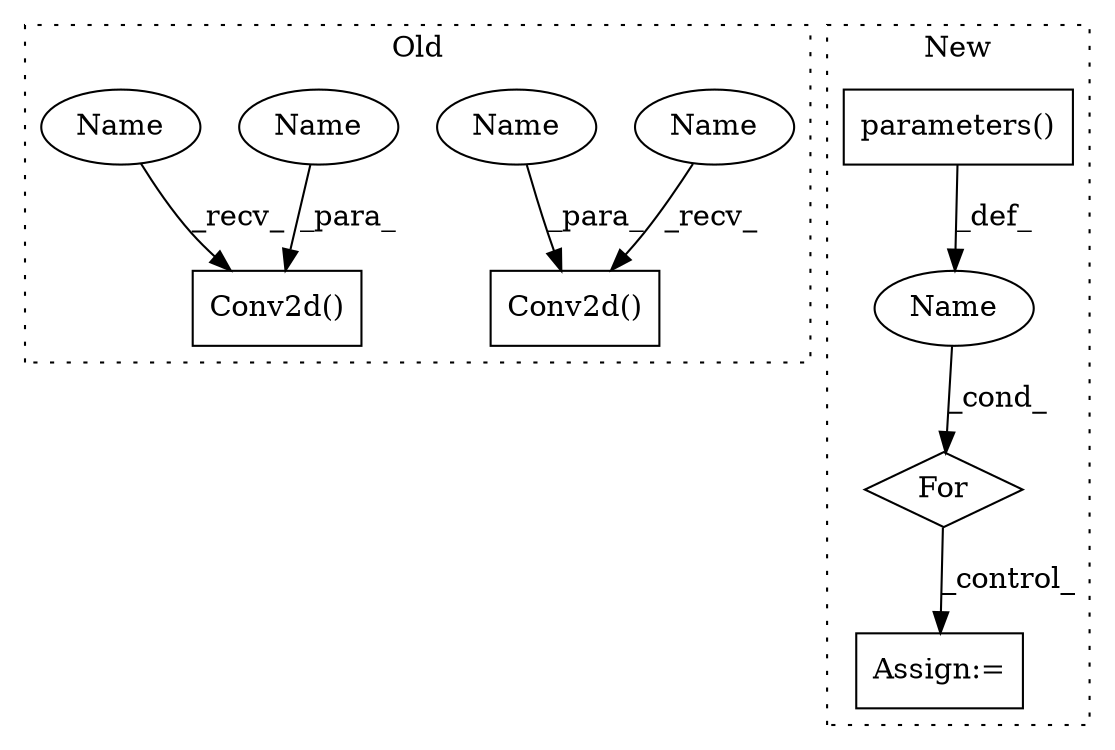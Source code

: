 digraph G {
subgraph cluster0 {
1 [label="Conv2d()" a="75" s="4989,5016" l="10,64" shape="box"];
6 [label="Conv2d()" a="75" s="3901,3928" l="10,52" shape="box"];
7 [label="Name" a="87" s="4989" l="2" shape="ellipse"];
8 [label="Name" a="87" s="3901" l="2" shape="ellipse"];
9 [label="Name" a="87" s="4999" l="14" shape="ellipse"];
10 [label="Name" a="87" s="3911" l="14" shape="ellipse"];
label = "Old";
style="dotted";
}
subgraph cluster1 {
2 [label="parameters()" a="75" s="5669" l="24" shape="box"];
3 [label="For" a="107" s="5656,5693" l="4,14" shape="diamond"];
4 [label="Name" a="87" s="5660" l="5" shape="ellipse"];
5 [label="Assign:=" a="68" s="5726" l="3" shape="box"];
label = "New";
style="dotted";
}
2 -> 4 [label="_def_"];
3 -> 5 [label="_control_"];
4 -> 3 [label="_cond_"];
7 -> 1 [label="_recv_"];
8 -> 6 [label="_recv_"];
9 -> 1 [label="_para_"];
10 -> 6 [label="_para_"];
}